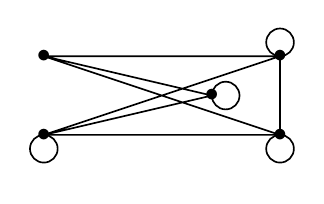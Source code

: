 \begin{tikzpicture}[->,>=latex,node distance=1em,semithick]


    \node (a) at (0,0) {$\bullet$};
    \node (b) at (0,1) {$\bullet$};

    \node at (0.5,-0.4) {};

    \draw (a.center) ++(-90:0.5em) circle (0.5em);


    \node (a2) at (3,0) {$\bullet$};
    \node (b2) at (3,1) {$\bullet$};
    \node (c2) at ($ (3,0) + (150:1) $) {$\bullet$};

    \node at (0.5,-0.4) {};

    \path [draw,-]
        (a2.center) -- (b2.center)
        % (a.center) -- (c.center)
        % (b.center) -- (c.center)
    ;

    \draw (a2.center) ++(-90:0.5em) circle (0.5em);
    \draw (b2.center) ++(90:0.5em) circle (0.5em);
    \draw (c2.center) ++(180:-0.5em) circle (0.5em);


    \path [draw,-]
        (a.center) -- (a2.center)
        (a.center) -- (b2.center)
        (a.center) -- (c2.center)
        (b.center) -- (a2.center)
        (b.center) -- (b2.center)
        (b.center) -- (c2.center)
    ;

\end{tikzpicture}

